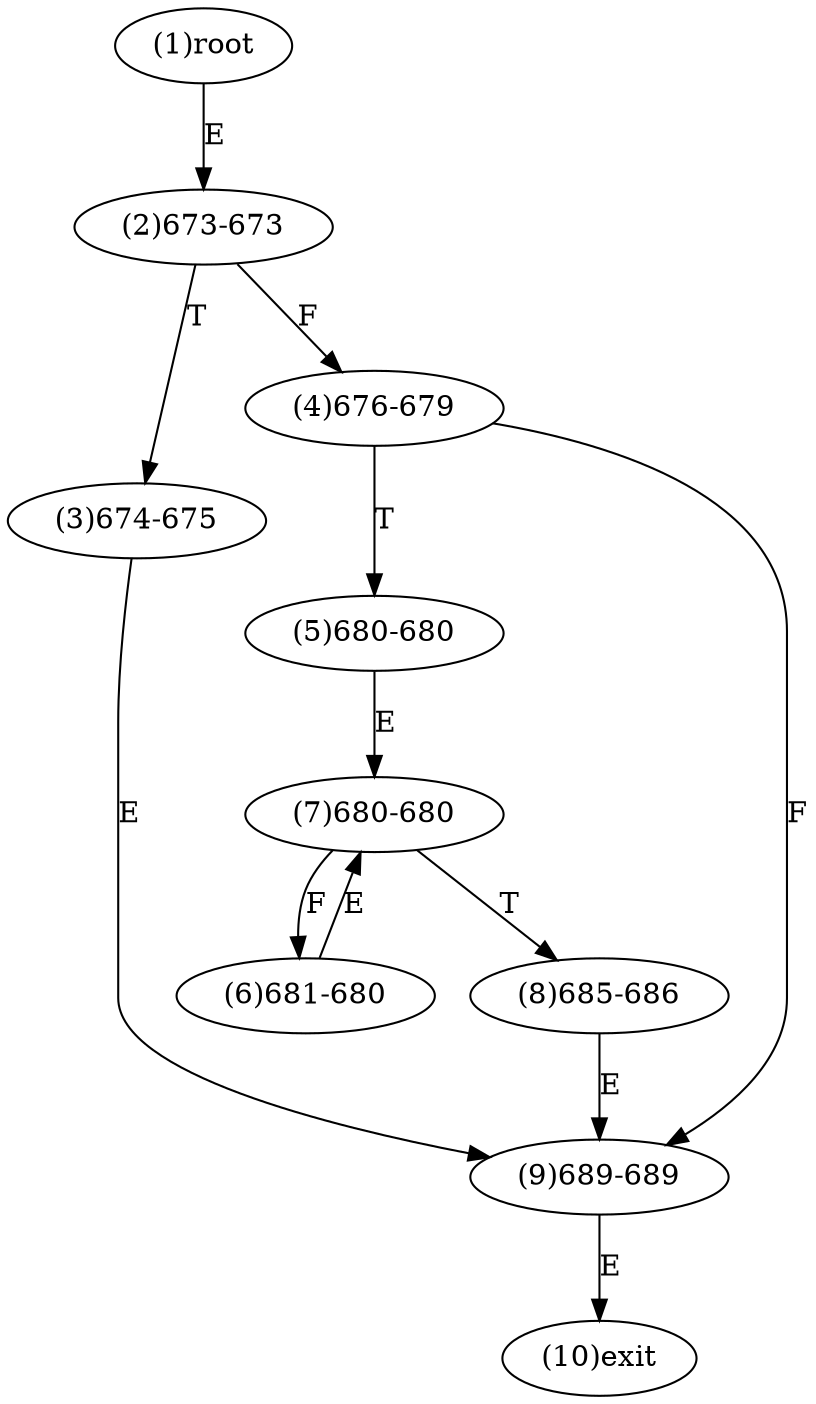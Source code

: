 digraph "" { 
1[ label="(1)root"];
2[ label="(2)673-673"];
3[ label="(3)674-675"];
4[ label="(4)676-679"];
5[ label="(5)680-680"];
6[ label="(6)681-680"];
7[ label="(7)680-680"];
8[ label="(8)685-686"];
9[ label="(9)689-689"];
10[ label="(10)exit"];
1->2[ label="E"];
2->4[ label="F"];
2->3[ label="T"];
3->9[ label="E"];
4->9[ label="F"];
4->5[ label="T"];
5->7[ label="E"];
6->7[ label="E"];
7->6[ label="F"];
7->8[ label="T"];
8->9[ label="E"];
9->10[ label="E"];
}